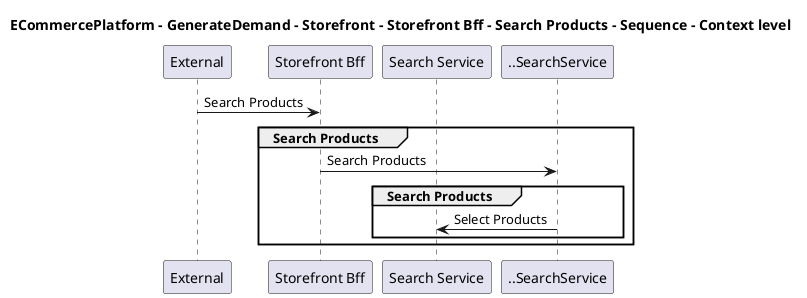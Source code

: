 @startuml

title ECommercePlatform - GenerateDemand - Storefront - Storefront Bff - Search Products - Sequence - Context level

participant "External" as C4InterFlow.SoftwareSystems.ExternalSystem
participant "Storefront Bff" as ECommercePlatform.GenerateDemand.Storefront.SoftwareSystems.StorefrontBff
participant "Search Service" as ECommercePlatform.GenerateDemand.SearchAndBrowse.SoftwareSystems.SearchService

C4InterFlow.SoftwareSystems.ExternalSystem -> ECommercePlatform.GenerateDemand.Storefront.SoftwareSystems.StorefrontBff : Search Products
group Search Products
ECommercePlatform.GenerateDemand.Storefront.SoftwareSystems.StorefrontBff -> ..SearchService : Search Products
group Search Products
..SearchService -> ECommercePlatform.GenerateDemand.SearchAndBrowse.SoftwareSystems.SearchService : Select Products
end
end


@enduml

